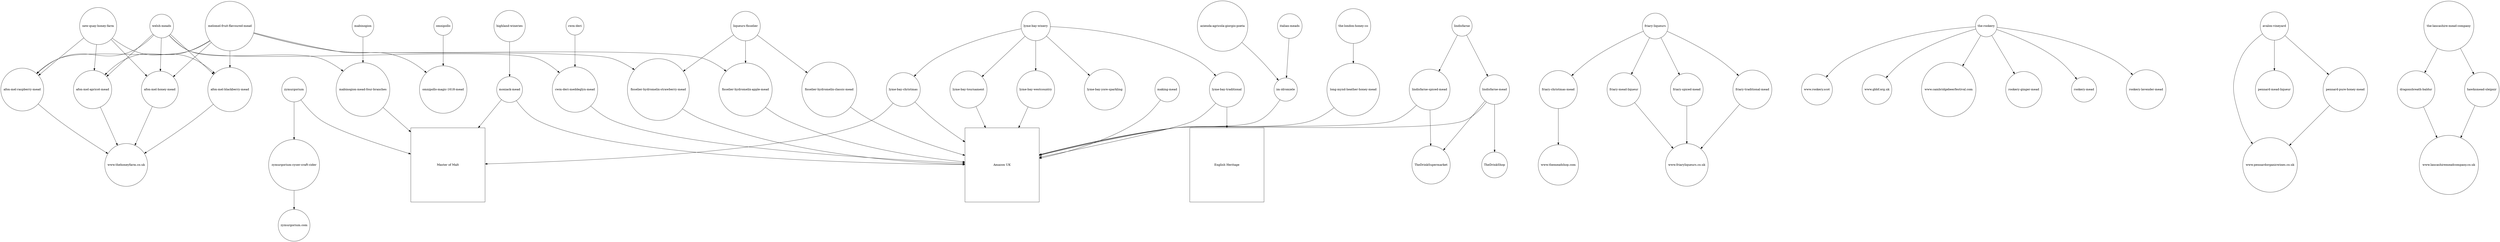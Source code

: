 digraph g {

    nodesep=2.0;

    node [shape=square,width=5.0];
    "Amazon UK";
    "Master of Malt";
    "English Heritage";

	node[shape=circle,width=1.0];

	"lyme-bay-winery" -> "lyme-bay-christmas";
	"lyme-bay-winery" -> "lyme-bay-yore-sparkling";
	"lyme-bay-winery" -> "lyme-bay-tournament";
	"lyme-bay-winery" -> "lyme-bay-westcountry";
	"lyme-bay-winery" -> "lyme-bay-traditional";
	"lyme-bay-christmas" -> "Amazon UK";
	"lyme-bay-christmas" -> "Master of Malt";
	"lyme-bay-tournament" -> "Amazon UK";
	"lyme-bay-traditional" -> "Amazon UK";
	"lyme-bay-traditional" -> "English Heritage";
	"moniack-mead" -> "Amazon UK";
	"moniack-mead" -> "Master of Malt";
	"lyme-bay-westcountry" -> "Amazon UK";

	"friary-liqueurs" -> "friary-christmas-mead";
	"friary-liqueurs" -> "friary-mead-liqueur";
	"friary-liqueurs" -> "friary-spiced-mead";
	"friary-liqueurs" -> "friary-traditional-mead";
	"friary-christmas-mead" -> "www.themeadshop.com";
	"friary-mead-liqueur" -> "www.friaryliqueurs.co.uk";
	"friary-spiced-mead" -> "www.friaryliqueurs.co.uk";
	"friary-traditional-mead" -> "www.friaryliqueurs.co.uk";

	"lindisfarne-mead" -> "Amazon UK";
	"lindisfarne-mead" -> "TheDrinkSupermarket";
	"lindisfarne-mead" -> "TheDrinkShop";

	"new-quay-honey-farm" -> "afon-mel-apricot-mead";
	"new-quay-honey-farm" -> "afon-mel-honey-mead";
	"new-quay-honey-farm" -> "afon-mel-blackberry-mead";
	"new-quay-honey-farm" -> "afon-mel-raspberry-mead";
	"afon-mel-apricot-mead" -> "www.thehoneyfarm.co.uk";
	"afon-mel-honey-mead" -> "www.thehoneyfarm.co.uk";
	"afon-mel-blackberry-mead" -> "www.thehoneyfarm.co.uk";
	"afon-mel-raspberry-mead" -> "www.thehoneyfarm.co.uk";

	"welsh-meads" -> "afon-mel-apricot-mead";
	"welsh-meads" -> "afon-mel-honey-mead";
	"welsh-meads" -> "afon-mel-blackberry-mead";
	"welsh-meads" -> "afon-mel-raspberry-mead";
	"welsh-meads" -> "cwm-deri-meddeglyn-mead";
	"welsh-meads" -> "mabinogion-mead-four-branches";
	"cwm-deri-meddeglyn-mead" -> "Amazon UK";
	"mabinogion-mead-four-branches" -> "Master of Malt";

	"melomel-fruit-flavoured-mead" -> "fisselier-hydromelix-apple-mead";
	"melomel-fruit-flavoured-mead" -> "fisselier-hydromelix-strawberry-mead";
	"melomel-fruit-flavoured-mead" -> "afon-mel-apricot-mead";
	"melomel-fruit-flavoured-mead" -> "afon-mel-honey-mead";
	"melomel-fruit-flavoured-mead" -> "afon-mel-blackberry-mead";
	"melomel-fruit-flavoured-mead" -> "afon-mel-raspberry-mead";
	"melomel-fruit-flavoured-mead" -> "omnipollo-magic-1618-mead";

	"liqueurs-fisselier" -> "fisselier-hydromelix-apple-mead";
	"liqueurs-fisselier" -> "fisselier-hydromelix-classic-mead";
	"liqueurs-fisselier" -> "fisselier-hydromelix-strawberry-mead";
	"fisselier-hydromelix-apple-mead" -> "Amazon UK";
	"fisselier-hydromelix-strawberry-mead" -> "Amazon UK";
	"fisselier-hydromelix-classic-mead" -> "Amazon UK";

	"the-rookery" -> "www.rookery.scot";
	"the-rookery" -> "www.gbbf.org.uk";
	"the-rookery" -> "www.cambridgebeerfestival.com";
	"the-rookery" -> "rookery-ginger-mead";
	"the-rookery" -> "rookery-mead";
	"the-rookery" -> "rookery-lavender-mead";
	"avalon-vineyard" -> "www.pennardorganicwines.co.uk";
	"avalon-vineyard" -> "pennard-mead-liqueur";
	"avalon-vineyard" -> "pennard-pure-honey-mead";
	"pennard-pure-honey-mead" -> "www.pennardorganicwines.co.uk";
	"lindisfarne" -> "lindisfarne-mead";
	"lindisfarne" -> "lindisfarne-spiced-mead";
	"lindisfarne-spiced-mead" -> "Amazon UK";
	"lindisfarne-spiced-mead" -> "TheDrinkSupermarket";

	"the-lancashire-mead-company" -> "dragonsbreath-baldur";
	"the-lancashire-mead-company" -> "hawksmead-sleipnir";
	"dragonsbreath-baldur" -> "www.lancashiremeadcompany.co.uk";
	"hawksmead-sleipnir" -> "www.lancashiremeadcompany.co.uk";

	"azienda-agricola-giorgio-poeta" -> "im-idromiele";
	"im-idromiele" -> "Amazon UK";
	"italian-meads" -> "im-idromiele";

	"cwm-deri" -> "cwm-deri-meddeglyn-mead";
	"highland-wineries" -> "moniack-mead";
	"mabinogion" -> "mabinogion-mead-four-branches";
	"omnipollo" -> "omnipollo-magic-1618-mead";
	"the-london-honey-co" -> "long-mynd-heather-honey-mead";
	"long-mynd-heather-honey-mead" -> "Amazon UK";
	"zymurgorium" -> "Master of Malt";
	"zymurgorium" -> "zymurgorium-cyser-craft-cider";
	"zymurgorium-cyser-craft-cider" -> "zymurgorium.com";
	"making-mead" -> "Amazon UK";
}
